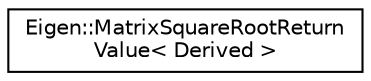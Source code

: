 digraph "Graphical Class Hierarchy"
{
  edge [fontname="Helvetica",fontsize="10",labelfontname="Helvetica",labelfontsize="10"];
  node [fontname="Helvetica",fontsize="10",shape=record];
  rankdir="LR";
  Node1 [label="Eigen::MatrixSquareRootReturn\lValue\< Derived \>",height=0.2,width=0.4,color="black", fillcolor="white", style="filled",URL="$class_eigen_1_1_matrix_square_root_return_value.html"];
}
